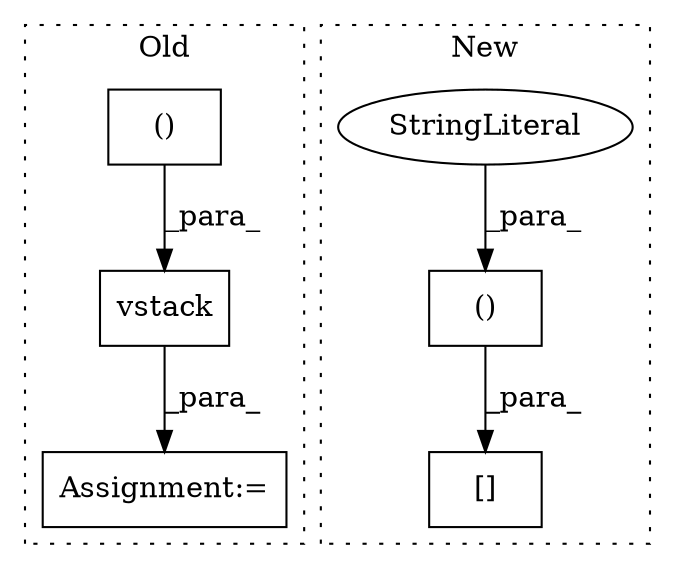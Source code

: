 digraph G {
subgraph cluster0 {
1 [label="vstack" a="32" s="9746,9808" l="16,2" shape="box"];
3 [label="Assignment:=" a="7" s="9739" l="1" shape="box"];
4 [label="()" a="106" s="9762" l="46" shape="box"];
label = "Old";
style="dotted";
}
subgraph cluster1 {
2 [label="[]" a="2" s="9683,9744" l="18,2" shape="box"];
5 [label="()" a="106" s="9701" l="43" shape="box"];
6 [label="StringLiteral" a="45" s="9701" l="16" shape="ellipse"];
label = "New";
style="dotted";
}
1 -> 3 [label="_para_"];
4 -> 1 [label="_para_"];
5 -> 2 [label="_para_"];
6 -> 5 [label="_para_"];
}